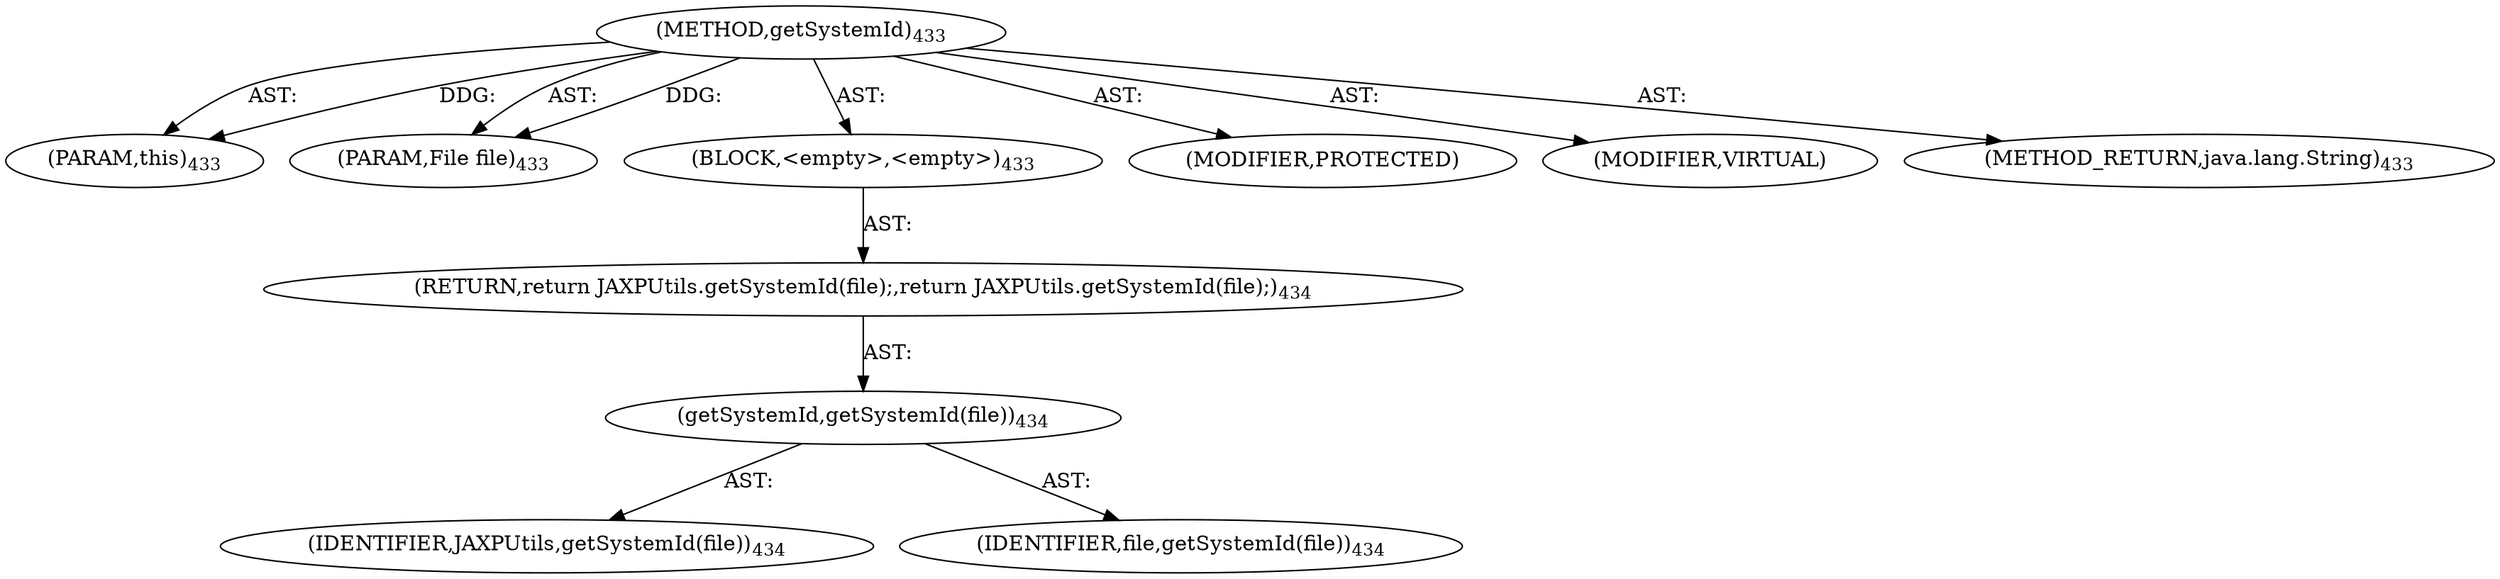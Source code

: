 digraph "getSystemId" {  
"111669149714" [label = <(METHOD,getSystemId)<SUB>433</SUB>> ]
"115964117031" [label = <(PARAM,this)<SUB>433</SUB>> ]
"115964117032" [label = <(PARAM,File file)<SUB>433</SUB>> ]
"25769803838" [label = <(BLOCK,&lt;empty&gt;,&lt;empty&gt;)<SUB>433</SUB>> ]
"146028888068" [label = <(RETURN,return JAXPUtils.getSystemId(file);,return JAXPUtils.getSystemId(file);)<SUB>434</SUB>> ]
"30064771337" [label = <(getSystemId,getSystemId(file))<SUB>434</SUB>> ]
"68719476965" [label = <(IDENTIFIER,JAXPUtils,getSystemId(file))<SUB>434</SUB>> ]
"68719476966" [label = <(IDENTIFIER,file,getSystemId(file))<SUB>434</SUB>> ]
"133143986224" [label = <(MODIFIER,PROTECTED)> ]
"133143986225" [label = <(MODIFIER,VIRTUAL)> ]
"128849018898" [label = <(METHOD_RETURN,java.lang.String)<SUB>433</SUB>> ]
  "111669149714" -> "115964117031"  [ label = "AST: "] 
  "111669149714" -> "115964117032"  [ label = "AST: "] 
  "111669149714" -> "25769803838"  [ label = "AST: "] 
  "111669149714" -> "133143986224"  [ label = "AST: "] 
  "111669149714" -> "133143986225"  [ label = "AST: "] 
  "111669149714" -> "128849018898"  [ label = "AST: "] 
  "25769803838" -> "146028888068"  [ label = "AST: "] 
  "146028888068" -> "30064771337"  [ label = "AST: "] 
  "30064771337" -> "68719476965"  [ label = "AST: "] 
  "30064771337" -> "68719476966"  [ label = "AST: "] 
  "111669149714" -> "115964117031"  [ label = "DDG: "] 
  "111669149714" -> "115964117032"  [ label = "DDG: "] 
}
